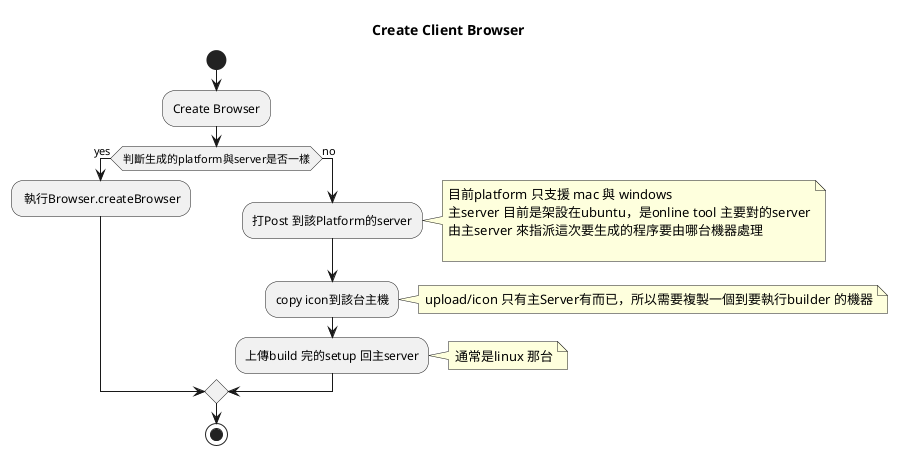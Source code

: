 @startuml

title Create Client Browser


start

:Create Browser;

if (判斷生成的platform與server是否一樣) then (yes)
  : 執行Browser.createBrowser;
else (no)
  :打Post 到該Platform的server;
  note right
    目前platform 只支援 mac 與 windows
    主server 目前是架設在ubuntu，是online tool 主要對的server
    由主server 來指派這次要生成的程序要由哪台機器處理

  end note

  :copy icon到該台主機;
  note right: upload/icon 只有主Server有而已，所以需要複製一個到要執行builder 的機器

  :上傳build 完的setup 回主server;
  note right: 通常是linux 那台




endif


stop

@enduml